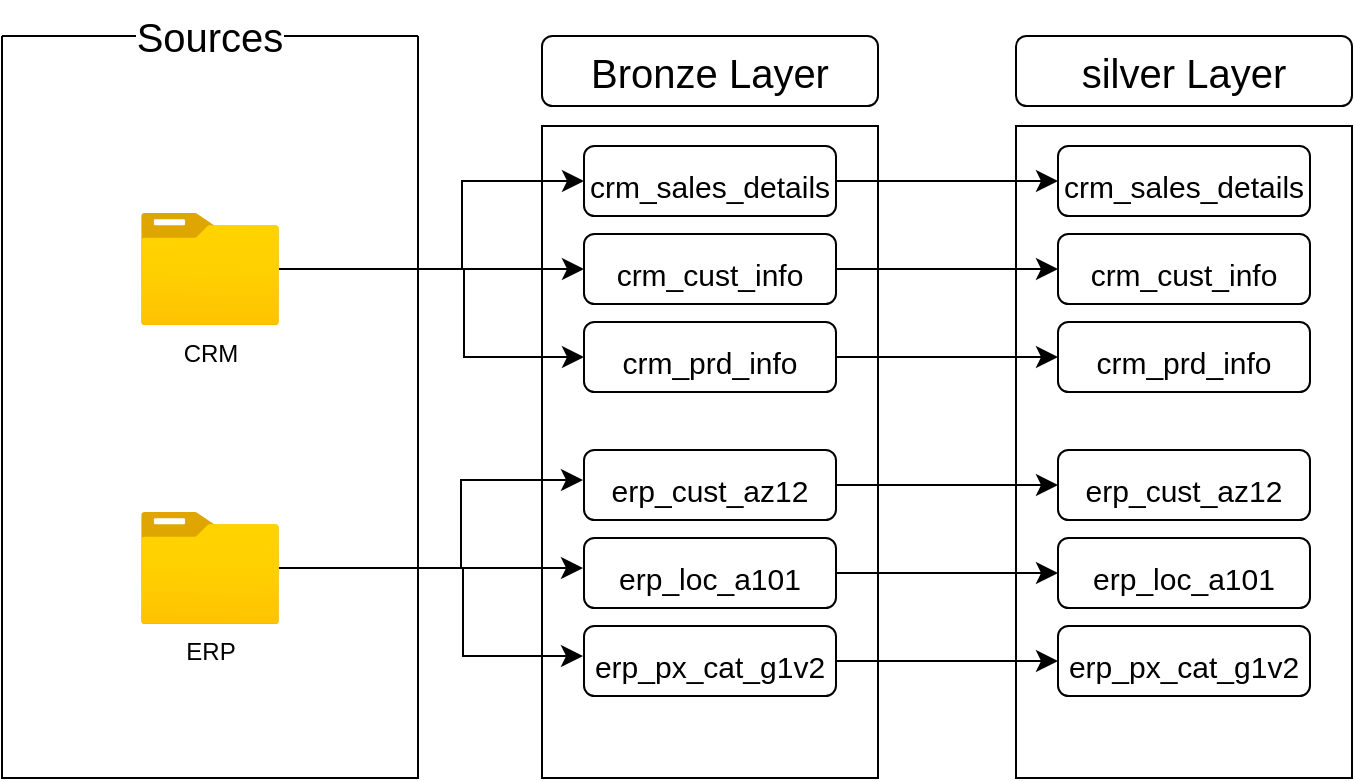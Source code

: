 <mxfile version="28.0.4">
  <diagram name="Page-1" id="Xn8hfPfAtSnRPmEP9WEo">
    <mxGraphModel dx="1857" dy="2314" grid="1" gridSize="10" guides="1" tooltips="1" connect="1" arrows="1" fold="1" page="1" pageScale="1" pageWidth="850" pageHeight="1100" math="0" shadow="0">
      <root>
        <mxCell id="0" />
        <mxCell id="1" parent="0" />
        <mxCell id="kH2Qs9ipn-8tXXT7pHua-49" value="" style="rounded=0;whiteSpace=wrap;html=1;glass=0;" vertex="1" parent="1">
          <mxGeometry x="380" y="-68" width="168" height="326" as="geometry" />
        </mxCell>
        <mxCell id="kH2Qs9ipn-8tXXT7pHua-30" value="" style="rounded=0;whiteSpace=wrap;html=1;glass=0;" vertex="1" parent="1">
          <mxGeometry x="143" y="-68" width="168" height="326" as="geometry" />
        </mxCell>
        <mxCell id="kH2Qs9ipn-8tXXT7pHua-31" value="" style="swimlane;startSize=0;" vertex="1" parent="1">
          <mxGeometry x="-127" y="-113" width="208" height="371" as="geometry" />
        </mxCell>
        <mxCell id="kH2Qs9ipn-8tXXT7pHua-32" value="CRM&lt;div&gt;&lt;br&gt;&lt;/div&gt;" style="image;aspect=fixed;html=1;points=[];align=center;fontSize=12;image=img/lib/azure2/general/Folder_Blank.svg;" vertex="1" parent="kH2Qs9ipn-8tXXT7pHua-31">
          <mxGeometry x="69.5" y="88.5" width="69" height="56.0" as="geometry" />
        </mxCell>
        <mxCell id="kH2Qs9ipn-8tXXT7pHua-33" value="&lt;div&gt;ERP&lt;/div&gt;&lt;div&gt;&lt;br&gt;&lt;/div&gt;" style="image;aspect=fixed;html=1;points=[];align=center;fontSize=12;image=img/lib/azure2/general/Folder_Blank.svg;" vertex="1" parent="kH2Qs9ipn-8tXXT7pHua-31">
          <mxGeometry x="69.5" y="238" width="69" height="56.0" as="geometry" />
        </mxCell>
        <mxCell id="kH2Qs9ipn-8tXXT7pHua-34" style="edgeStyle=none;curved=1;rounded=0;orthogonalLoop=1;jettySize=auto;html=1;entryX=0;entryY=0.5;entryDx=0;entryDy=0;fontSize=12;startSize=8;endSize=8;" edge="1" parent="kH2Qs9ipn-8tXXT7pHua-31">
          <mxGeometry relative="1" as="geometry">
            <mxPoint x="138.5" y="266" as="sourcePoint" />
            <mxPoint x="290.5" y="266" as="targetPoint" />
          </mxGeometry>
        </mxCell>
        <mxCell id="kH2Qs9ipn-8tXXT7pHua-35" style="edgeStyle=orthogonalEdgeStyle;rounded=0;orthogonalLoop=1;jettySize=auto;html=1;entryX=0;entryY=0.5;entryDx=0;entryDy=0;fontSize=12;startSize=8;endSize=8;" edge="1" parent="kH2Qs9ipn-8tXXT7pHua-31">
          <mxGeometry relative="1" as="geometry">
            <mxPoint x="138.5" y="266" as="sourcePoint" />
            <mxPoint x="290.5" y="222" as="targetPoint" />
            <Array as="points">
              <mxPoint x="229.5" y="266" />
              <mxPoint x="229.5" y="222" />
            </Array>
          </mxGeometry>
        </mxCell>
        <mxCell id="kH2Qs9ipn-8tXXT7pHua-36" style="edgeStyle=orthogonalEdgeStyle;rounded=0;orthogonalLoop=1;jettySize=auto;html=1;entryX=0;entryY=0.5;entryDx=0;entryDy=0;fontSize=12;startSize=8;endSize=8;" edge="1" parent="kH2Qs9ipn-8tXXT7pHua-31">
          <mxGeometry relative="1" as="geometry">
            <mxPoint x="138.5" y="266" as="sourcePoint" />
            <mxPoint x="290.5" y="310" as="targetPoint" />
            <Array as="points">
              <mxPoint x="230.5" y="266" />
              <mxPoint x="230.5" y="310" />
            </Array>
          </mxGeometry>
        </mxCell>
        <mxCell id="kH2Qs9ipn-8tXXT7pHua-37" value="Bronze Layer" style="rounded=1;whiteSpace=wrap;html=1;fontSize=20;" vertex="1" parent="1">
          <mxGeometry x="143" y="-113" width="168" height="35" as="geometry" />
        </mxCell>
        <mxCell id="kH2Qs9ipn-8tXXT7pHua-59" style="edgeStyle=none;curved=1;rounded=0;orthogonalLoop=1;jettySize=auto;html=1;entryX=0;entryY=0.5;entryDx=0;entryDy=0;fontSize=12;startSize=8;endSize=8;" edge="1" parent="1" source="kH2Qs9ipn-8tXXT7pHua-38" target="kH2Qs9ipn-8tXXT7pHua-51">
          <mxGeometry relative="1" as="geometry" />
        </mxCell>
        <mxCell id="kH2Qs9ipn-8tXXT7pHua-38" value="&lt;font style=&quot;font-size: 15px;&quot;&gt;crm_sales_details&lt;/font&gt;" style="rounded=1;whiteSpace=wrap;html=1;fontSize=20;verticalAlign=middle;labelPosition=center;verticalLabelPosition=middle;align=center;" vertex="1" parent="1">
          <mxGeometry x="164" y="-58" width="126" height="35" as="geometry" />
        </mxCell>
        <mxCell id="kH2Qs9ipn-8tXXT7pHua-39" value="&lt;font style=&quot;font-size: 20px;&quot;&gt;Sources&lt;/font&gt;" style="rounded=0;whiteSpace=wrap;html=1;glass=1;strokeColor=none;" vertex="1" parent="1">
          <mxGeometry x="-60" y="-131" width="74" height="35" as="geometry" />
        </mxCell>
        <mxCell id="kH2Qs9ipn-8tXXT7pHua-61" style="edgeStyle=none;curved=1;rounded=0;orthogonalLoop=1;jettySize=auto;html=1;entryX=0;entryY=0.5;entryDx=0;entryDy=0;fontSize=12;startSize=8;endSize=8;" edge="1" parent="1" source="kH2Qs9ipn-8tXXT7pHua-40" target="kH2Qs9ipn-8tXXT7pHua-52">
          <mxGeometry relative="1" as="geometry" />
        </mxCell>
        <mxCell id="kH2Qs9ipn-8tXXT7pHua-40" value="&lt;font style=&quot;font-size: 15px;&quot;&gt;crm_prd_info&lt;/font&gt;" style="rounded=1;whiteSpace=wrap;html=1;fontSize=20;verticalAlign=middle;labelPosition=center;verticalLabelPosition=middle;align=center;" vertex="1" parent="1">
          <mxGeometry x="164" y="30" width="126" height="35" as="geometry" />
        </mxCell>
        <mxCell id="kH2Qs9ipn-8tXXT7pHua-60" style="edgeStyle=none;curved=1;rounded=0;orthogonalLoop=1;jettySize=auto;html=1;fontSize=12;startSize=8;endSize=8;" edge="1" parent="1" source="kH2Qs9ipn-8tXXT7pHua-41" target="kH2Qs9ipn-8tXXT7pHua-53">
          <mxGeometry relative="1" as="geometry" />
        </mxCell>
        <mxCell id="kH2Qs9ipn-8tXXT7pHua-41" value="&lt;font style=&quot;font-size: 15px;&quot;&gt;crm_cust_info&lt;/font&gt;" style="rounded=1;whiteSpace=wrap;html=1;fontSize=20;verticalAlign=middle;labelPosition=center;verticalLabelPosition=middle;align=center;" vertex="1" parent="1">
          <mxGeometry x="164" y="-14" width="126" height="35" as="geometry" />
        </mxCell>
        <mxCell id="kH2Qs9ipn-8tXXT7pHua-42" style="edgeStyle=none;curved=1;rounded=0;orthogonalLoop=1;jettySize=auto;html=1;exitX=0.75;exitY=0;exitDx=0;exitDy=0;fontSize=12;startSize=8;endSize=8;" edge="1" parent="1" source="kH2Qs9ipn-8tXXT7pHua-40" target="kH2Qs9ipn-8tXXT7pHua-40">
          <mxGeometry relative="1" as="geometry" />
        </mxCell>
        <mxCell id="kH2Qs9ipn-8tXXT7pHua-62" style="edgeStyle=none;curved=1;rounded=0;orthogonalLoop=1;jettySize=auto;html=1;entryX=0;entryY=0.5;entryDx=0;entryDy=0;fontSize=12;startSize=8;endSize=8;" edge="1" parent="1" source="kH2Qs9ipn-8tXXT7pHua-43" target="kH2Qs9ipn-8tXXT7pHua-55">
          <mxGeometry relative="1" as="geometry" />
        </mxCell>
        <mxCell id="kH2Qs9ipn-8tXXT7pHua-43" value="&lt;span style=&quot;font-size: 15px;&quot;&gt;erp_cust_az12&lt;/span&gt;" style="rounded=1;whiteSpace=wrap;html=1;fontSize=20;verticalAlign=middle;labelPosition=center;verticalLabelPosition=middle;align=center;" vertex="1" parent="1">
          <mxGeometry x="164" y="94" width="126" height="35" as="geometry" />
        </mxCell>
        <mxCell id="kH2Qs9ipn-8tXXT7pHua-64" style="edgeStyle=none;curved=1;rounded=0;orthogonalLoop=1;jettySize=auto;html=1;entryX=0;entryY=0.5;entryDx=0;entryDy=0;fontSize=12;startSize=8;endSize=8;" edge="1" parent="1" source="kH2Qs9ipn-8tXXT7pHua-44" target="kH2Qs9ipn-8tXXT7pHua-56">
          <mxGeometry relative="1" as="geometry" />
        </mxCell>
        <mxCell id="kH2Qs9ipn-8tXXT7pHua-44" value="&lt;font style=&quot;font-size: 15px;&quot;&gt;erp_px_cat_g1v2&lt;/font&gt;" style="rounded=1;whiteSpace=wrap;html=1;fontSize=20;verticalAlign=middle;labelPosition=center;verticalLabelPosition=middle;align=center;" vertex="1" parent="1">
          <mxGeometry x="164" y="182" width="126" height="35" as="geometry" />
        </mxCell>
        <mxCell id="kH2Qs9ipn-8tXXT7pHua-63" style="edgeStyle=none;curved=1;rounded=0;orthogonalLoop=1;jettySize=auto;html=1;entryX=0;entryY=0.5;entryDx=0;entryDy=0;fontSize=12;startSize=8;endSize=8;" edge="1" parent="1" source="kH2Qs9ipn-8tXXT7pHua-45" target="kH2Qs9ipn-8tXXT7pHua-57">
          <mxGeometry relative="1" as="geometry" />
        </mxCell>
        <mxCell id="kH2Qs9ipn-8tXXT7pHua-45" value="&lt;font style=&quot;font-size: 15px;&quot;&gt;erp_loc_a101&lt;/font&gt;" style="rounded=1;whiteSpace=wrap;html=1;fontSize=20;verticalAlign=middle;labelPosition=center;verticalLabelPosition=middle;align=center;" vertex="1" parent="1">
          <mxGeometry x="164" y="138" width="126" height="35" as="geometry" />
        </mxCell>
        <mxCell id="kH2Qs9ipn-8tXXT7pHua-46" style="edgeStyle=none;curved=1;rounded=0;orthogonalLoop=1;jettySize=auto;html=1;entryX=0;entryY=0.5;entryDx=0;entryDy=0;fontSize=12;startSize=8;endSize=8;" edge="1" parent="1" source="kH2Qs9ipn-8tXXT7pHua-32" target="kH2Qs9ipn-8tXXT7pHua-41">
          <mxGeometry relative="1" as="geometry" />
        </mxCell>
        <mxCell id="kH2Qs9ipn-8tXXT7pHua-47" style="edgeStyle=orthogonalEdgeStyle;rounded=0;orthogonalLoop=1;jettySize=auto;html=1;entryX=0;entryY=0.5;entryDx=0;entryDy=0;fontSize=12;startSize=8;endSize=8;" edge="1" parent="1" source="kH2Qs9ipn-8tXXT7pHua-32" target="kH2Qs9ipn-8tXXT7pHua-38">
          <mxGeometry relative="1" as="geometry">
            <Array as="points">
              <mxPoint x="103" y="4" />
              <mxPoint x="103" y="-40" />
            </Array>
          </mxGeometry>
        </mxCell>
        <mxCell id="kH2Qs9ipn-8tXXT7pHua-48" style="edgeStyle=orthogonalEdgeStyle;rounded=0;orthogonalLoop=1;jettySize=auto;html=1;entryX=0;entryY=0.5;entryDx=0;entryDy=0;fontSize=12;startSize=8;endSize=8;" edge="1" parent="1" source="kH2Qs9ipn-8tXXT7pHua-32" target="kH2Qs9ipn-8tXXT7pHua-40">
          <mxGeometry relative="1" as="geometry">
            <Array as="points">
              <mxPoint x="104" y="4" />
              <mxPoint x="104" y="48" />
            </Array>
          </mxGeometry>
        </mxCell>
        <mxCell id="kH2Qs9ipn-8tXXT7pHua-50" value="silver Layer" style="rounded=1;whiteSpace=wrap;html=1;fontSize=20;" vertex="1" parent="1">
          <mxGeometry x="380" y="-113" width="168" height="35" as="geometry" />
        </mxCell>
        <mxCell id="kH2Qs9ipn-8tXXT7pHua-51" value="&lt;font style=&quot;font-size: 15px;&quot;&gt;crm_sales_details&lt;/font&gt;" style="rounded=1;whiteSpace=wrap;html=1;fontSize=20;verticalAlign=middle;labelPosition=center;verticalLabelPosition=middle;align=center;" vertex="1" parent="1">
          <mxGeometry x="401" y="-58" width="126" height="35" as="geometry" />
        </mxCell>
        <mxCell id="kH2Qs9ipn-8tXXT7pHua-52" value="&lt;font style=&quot;font-size: 15px;&quot;&gt;crm_prd_info&lt;/font&gt;" style="rounded=1;whiteSpace=wrap;html=1;fontSize=20;verticalAlign=middle;labelPosition=center;verticalLabelPosition=middle;align=center;" vertex="1" parent="1">
          <mxGeometry x="401" y="30" width="126" height="35" as="geometry" />
        </mxCell>
        <mxCell id="kH2Qs9ipn-8tXXT7pHua-53" value="&lt;font style=&quot;font-size: 15px;&quot;&gt;crm_cust_info&lt;/font&gt;" style="rounded=1;whiteSpace=wrap;html=1;fontSize=20;verticalAlign=middle;labelPosition=center;verticalLabelPosition=middle;align=center;" vertex="1" parent="1">
          <mxGeometry x="401" y="-14" width="126" height="35" as="geometry" />
        </mxCell>
        <mxCell id="kH2Qs9ipn-8tXXT7pHua-54" style="edgeStyle=none;curved=1;rounded=0;orthogonalLoop=1;jettySize=auto;html=1;exitX=0.75;exitY=0;exitDx=0;exitDy=0;fontSize=12;startSize=8;endSize=8;" edge="1" parent="1" source="kH2Qs9ipn-8tXXT7pHua-52" target="kH2Qs9ipn-8tXXT7pHua-52">
          <mxGeometry relative="1" as="geometry" />
        </mxCell>
        <mxCell id="kH2Qs9ipn-8tXXT7pHua-55" value="&lt;span style=&quot;font-size: 15px;&quot;&gt;erp_cust_az12&lt;/span&gt;" style="rounded=1;whiteSpace=wrap;html=1;fontSize=20;verticalAlign=middle;labelPosition=center;verticalLabelPosition=middle;align=center;" vertex="1" parent="1">
          <mxGeometry x="401" y="94" width="126" height="35" as="geometry" />
        </mxCell>
        <mxCell id="kH2Qs9ipn-8tXXT7pHua-56" value="&lt;font style=&quot;font-size: 15px;&quot;&gt;erp_px_cat_g1v2&lt;/font&gt;" style="rounded=1;whiteSpace=wrap;html=1;fontSize=20;verticalAlign=middle;labelPosition=center;verticalLabelPosition=middle;align=center;" vertex="1" parent="1">
          <mxGeometry x="401" y="182" width="126" height="35" as="geometry" />
        </mxCell>
        <mxCell id="kH2Qs9ipn-8tXXT7pHua-57" value="&lt;font style=&quot;font-size: 15px;&quot;&gt;erp_loc_a101&lt;/font&gt;" style="rounded=1;whiteSpace=wrap;html=1;fontSize=20;verticalAlign=middle;labelPosition=center;verticalLabelPosition=middle;align=center;" vertex="1" parent="1">
          <mxGeometry x="401" y="138" width="126" height="35" as="geometry" />
        </mxCell>
      </root>
    </mxGraphModel>
  </diagram>
</mxfile>
